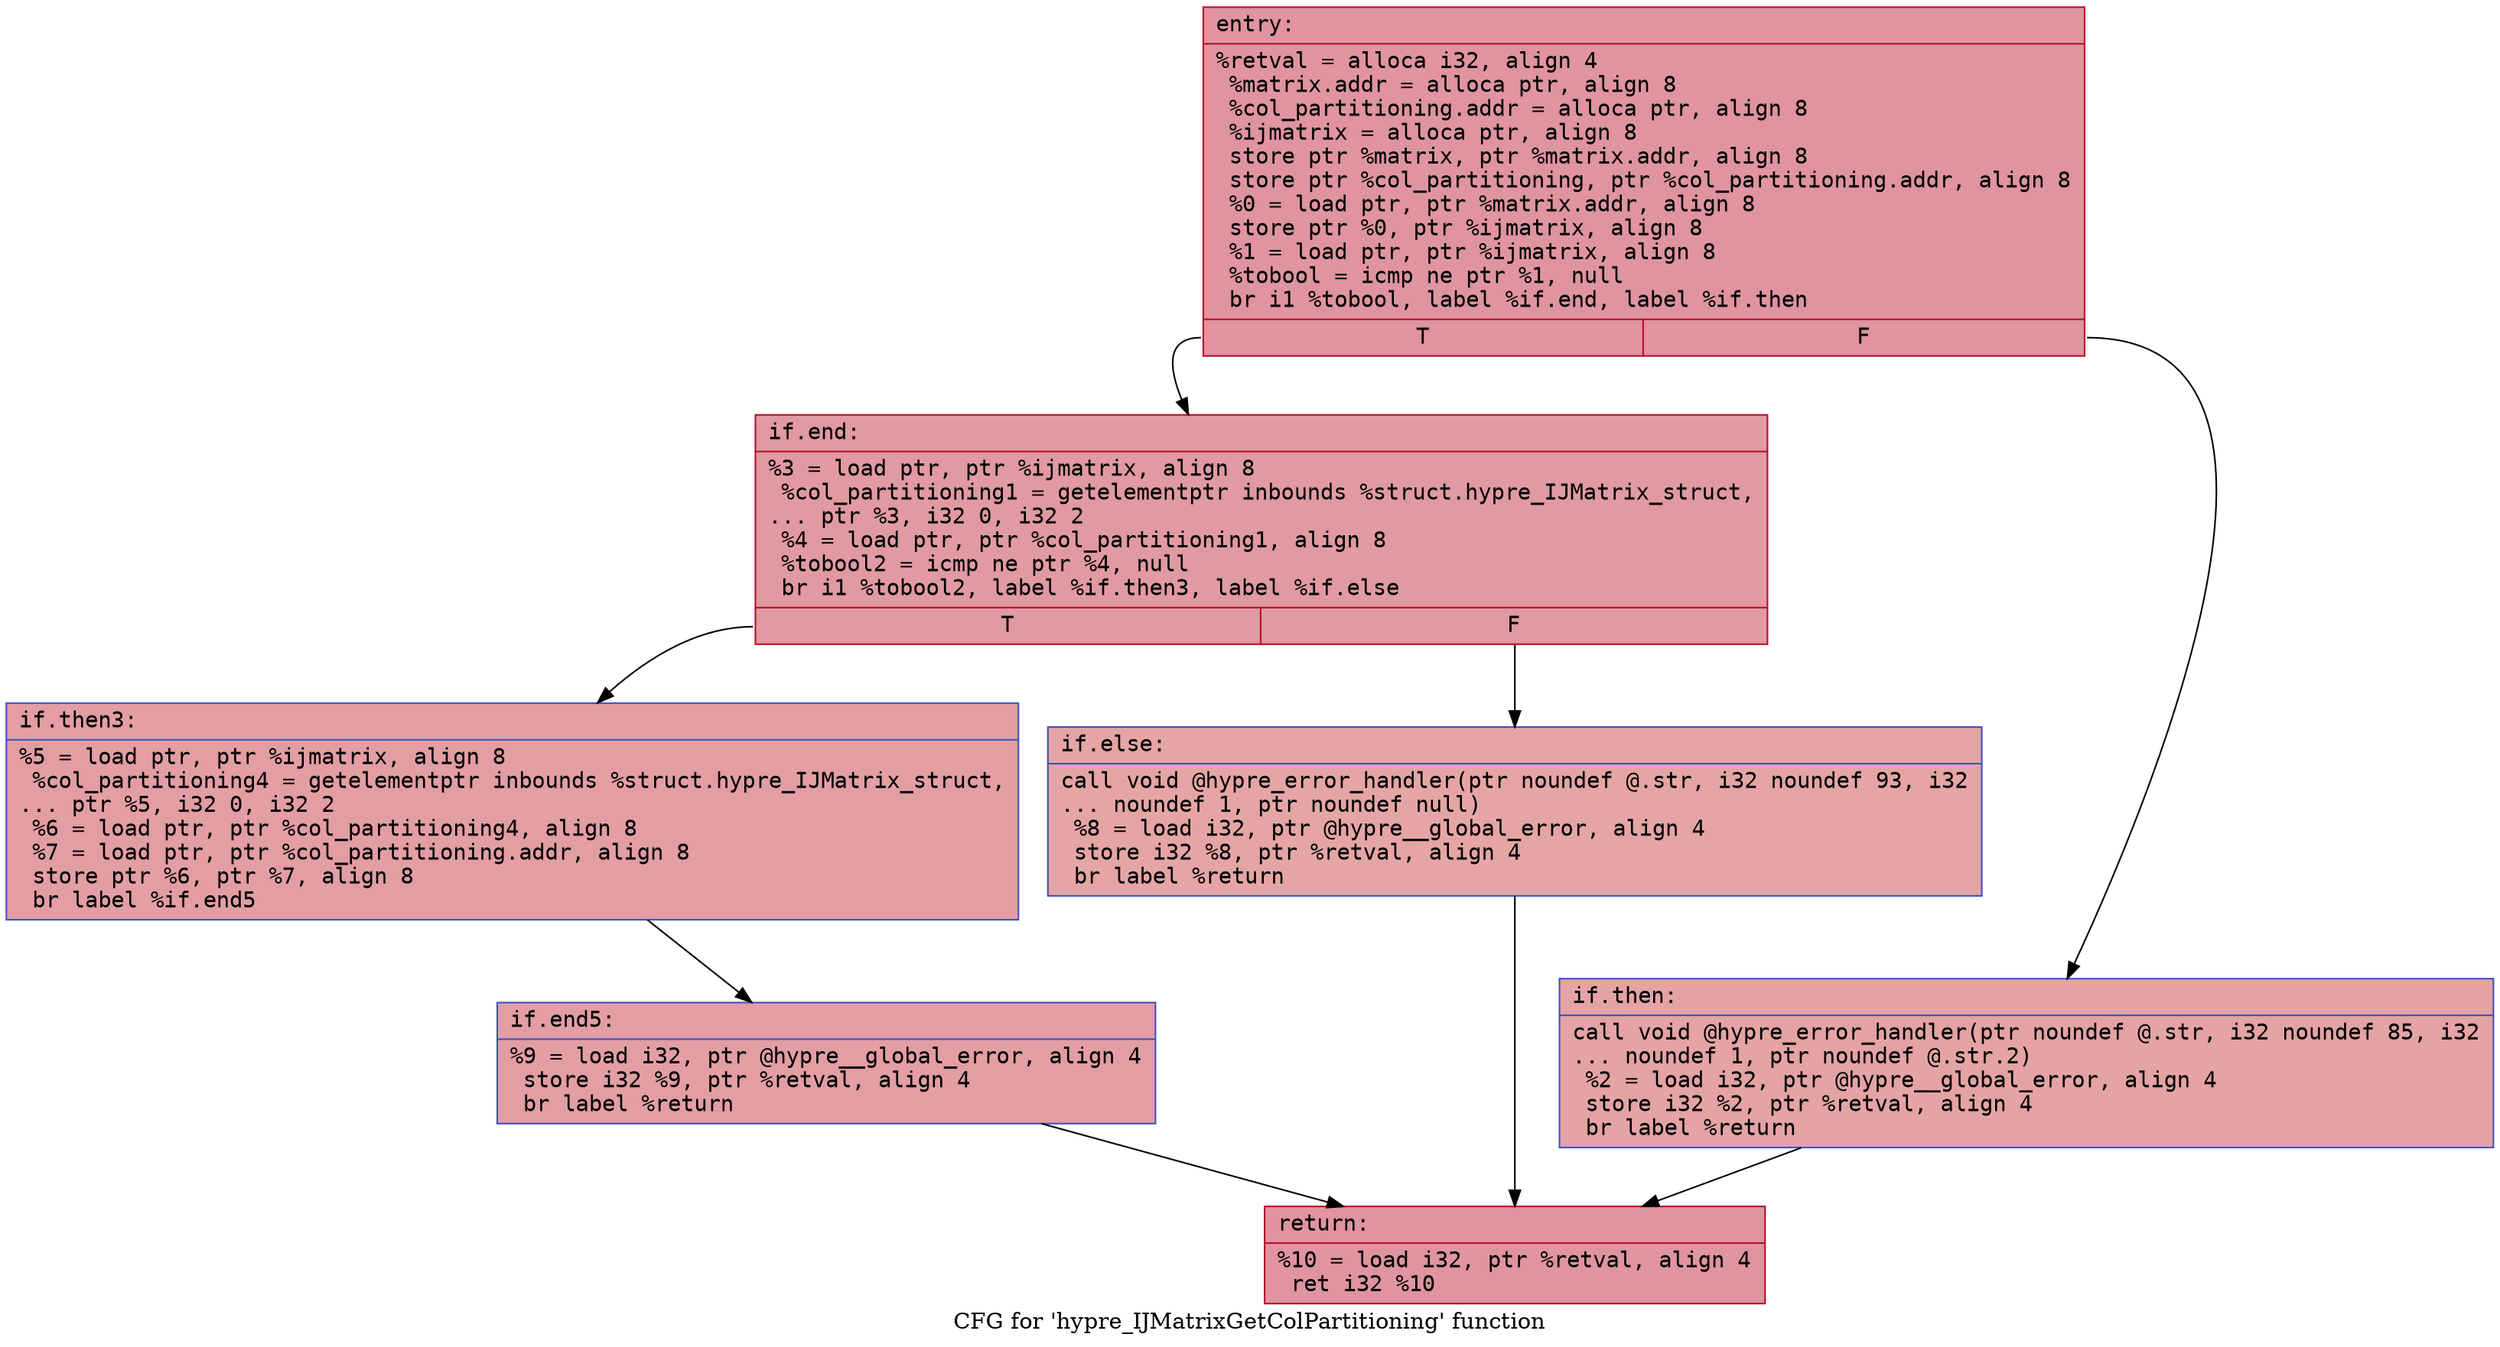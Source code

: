 digraph "CFG for 'hypre_IJMatrixGetColPartitioning' function" {
	label="CFG for 'hypre_IJMatrixGetColPartitioning' function";

	Node0x556fa52470f0 [shape=record,color="#b70d28ff", style=filled, fillcolor="#b70d2870" fontname="Courier",label="{entry:\l|  %retval = alloca i32, align 4\l  %matrix.addr = alloca ptr, align 8\l  %col_partitioning.addr = alloca ptr, align 8\l  %ijmatrix = alloca ptr, align 8\l  store ptr %matrix, ptr %matrix.addr, align 8\l  store ptr %col_partitioning, ptr %col_partitioning.addr, align 8\l  %0 = load ptr, ptr %matrix.addr, align 8\l  store ptr %0, ptr %ijmatrix, align 8\l  %1 = load ptr, ptr %ijmatrix, align 8\l  %tobool = icmp ne ptr %1, null\l  br i1 %tobool, label %if.end, label %if.then\l|{<s0>T|<s1>F}}"];
	Node0x556fa52470f0:s0 -> Node0x556fa5247720[tooltip="entry -> if.end\nProbability 62.50%" ];
	Node0x556fa52470f0:s1 -> Node0x556fa5247790[tooltip="entry -> if.then\nProbability 37.50%" ];
	Node0x556fa5247790 [shape=record,color="#3d50c3ff", style=filled, fillcolor="#c32e3170" fontname="Courier",label="{if.then:\l|  call void @hypre_error_handler(ptr noundef @.str, i32 noundef 85, i32\l... noundef 1, ptr noundef @.str.2)\l  %2 = load i32, ptr @hypre__global_error, align 4\l  store i32 %2, ptr %retval, align 4\l  br label %return\l}"];
	Node0x556fa5247790 -> Node0x556fa5247b60[tooltip="if.then -> return\nProbability 100.00%" ];
	Node0x556fa5247720 [shape=record,color="#b70d28ff", style=filled, fillcolor="#bb1b2c70" fontname="Courier",label="{if.end:\l|  %3 = load ptr, ptr %ijmatrix, align 8\l  %col_partitioning1 = getelementptr inbounds %struct.hypre_IJMatrix_struct,\l... ptr %3, i32 0, i32 2\l  %4 = load ptr, ptr %col_partitioning1, align 8\l  %tobool2 = icmp ne ptr %4, null\l  br i1 %tobool2, label %if.then3, label %if.else\l|{<s0>T|<s1>F}}"];
	Node0x556fa5247720:s0 -> Node0x556fa52480a0[tooltip="if.end -> if.then3\nProbability 62.50%" ];
	Node0x556fa5247720:s1 -> Node0x556fa52480f0[tooltip="if.end -> if.else\nProbability 37.50%" ];
	Node0x556fa52480a0 [shape=record,color="#3d50c3ff", style=filled, fillcolor="#be242e70" fontname="Courier",label="{if.then3:\l|  %5 = load ptr, ptr %ijmatrix, align 8\l  %col_partitioning4 = getelementptr inbounds %struct.hypre_IJMatrix_struct,\l... ptr %5, i32 0, i32 2\l  %6 = load ptr, ptr %col_partitioning4, align 8\l  %7 = load ptr, ptr %col_partitioning.addr, align 8\l  store ptr %6, ptr %7, align 8\l  br label %if.end5\l}"];
	Node0x556fa52480a0 -> Node0x556fa5248550[tooltip="if.then3 -> if.end5\nProbability 100.00%" ];
	Node0x556fa52480f0 [shape=record,color="#3d50c3ff", style=filled, fillcolor="#c5333470" fontname="Courier",label="{if.else:\l|  call void @hypre_error_handler(ptr noundef @.str, i32 noundef 93, i32\l... noundef 1, ptr noundef null)\l  %8 = load i32, ptr @hypre__global_error, align 4\l  store i32 %8, ptr %retval, align 4\l  br label %return\l}"];
	Node0x556fa52480f0 -> Node0x556fa5247b60[tooltip="if.else -> return\nProbability 100.00%" ];
	Node0x556fa5248550 [shape=record,color="#3d50c3ff", style=filled, fillcolor="#be242e70" fontname="Courier",label="{if.end5:\l|  %9 = load i32, ptr @hypre__global_error, align 4\l  store i32 %9, ptr %retval, align 4\l  br label %return\l}"];
	Node0x556fa5248550 -> Node0x556fa5247b60[tooltip="if.end5 -> return\nProbability 100.00%" ];
	Node0x556fa5247b60 [shape=record,color="#b70d28ff", style=filled, fillcolor="#b70d2870" fontname="Courier",label="{return:\l|  %10 = load i32, ptr %retval, align 4\l  ret i32 %10\l}"];
}
